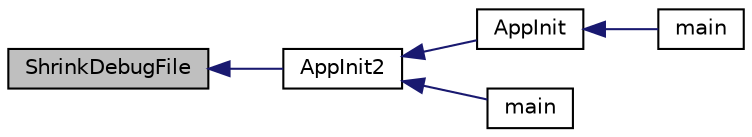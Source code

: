digraph "ShrinkDebugFile"
{
  edge [fontname="Helvetica",fontsize="10",labelfontname="Helvetica",labelfontsize="10"];
  node [fontname="Helvetica",fontsize="10",shape=record];
  rankdir="LR";
  Node6696 [label="ShrinkDebugFile",height=0.2,width=0.4,color="black", fillcolor="grey75", style="filled", fontcolor="black"];
  Node6696 -> Node6697 [dir="back",color="midnightblue",fontsize="10",style="solid",fontname="Helvetica"];
  Node6697 [label="AppInit2",height=0.2,width=0.4,color="black", fillcolor="white", style="filled",URL="$d8/dc0/init_8h.html#a1a4c1bfbf6ba1db77e988b89b9cadfd3",tooltip="Initialize ion. "];
  Node6697 -> Node6698 [dir="back",color="midnightblue",fontsize="10",style="solid",fontname="Helvetica"];
  Node6698 [label="AppInit",height=0.2,width=0.4,color="black", fillcolor="white", style="filled",URL="$d4/d35/iond_8cpp.html#ac59316b767e6984e1285f0531275286b"];
  Node6698 -> Node6699 [dir="back",color="midnightblue",fontsize="10",style="solid",fontname="Helvetica"];
  Node6699 [label="main",height=0.2,width=0.4,color="black", fillcolor="white", style="filled",URL="$d4/d35/iond_8cpp.html#a0ddf1224851353fc92bfbff6f499fa97"];
  Node6697 -> Node6700 [dir="back",color="midnightblue",fontsize="10",style="solid",fontname="Helvetica"];
  Node6700 [label="main",height=0.2,width=0.4,color="black", fillcolor="white", style="filled",URL="$d5/d2d/ion_8cpp.html#a0ddf1224851353fc92bfbff6f499fa97"];
}
